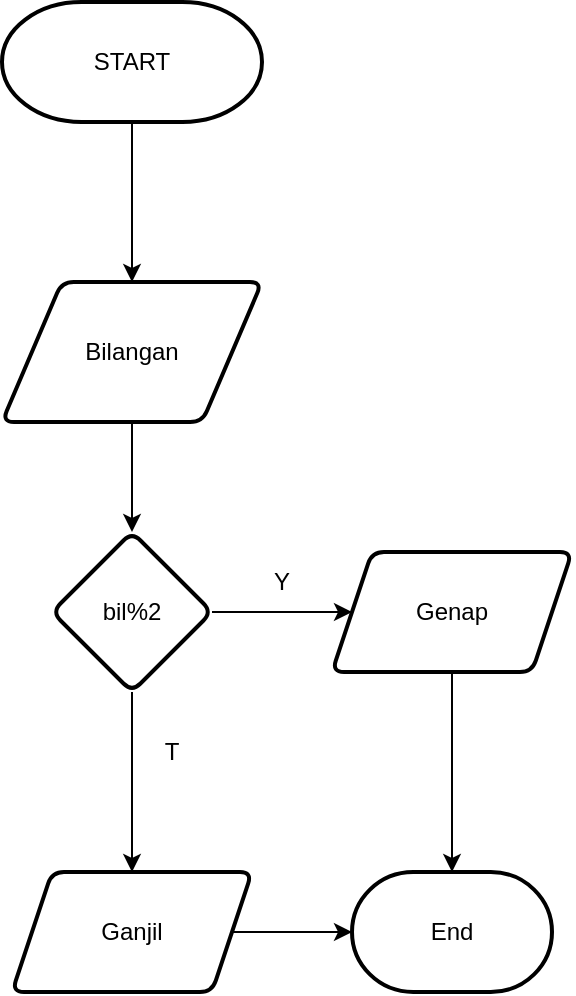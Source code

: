 <mxfile version="22.0.4" type="github">
  <diagram name="Page-1" id="9lQBd2OvJCyjUQLKoDgs">
    <mxGraphModel dx="880" dy="425" grid="1" gridSize="10" guides="1" tooltips="1" connect="1" arrows="1" fold="1" page="1" pageScale="1" pageWidth="850" pageHeight="1100" math="0" shadow="0">
      <root>
        <mxCell id="0" />
        <mxCell id="1" parent="0" />
        <mxCell id="gf9yk-FQWGIwGUVHc3CC-17" value="" style="edgeStyle=orthogonalEdgeStyle;rounded=0;orthogonalLoop=1;jettySize=auto;html=1;" parent="1" source="gf9yk-FQWGIwGUVHc3CC-1" target="gf9yk-FQWGIwGUVHc3CC-2" edge="1">
          <mxGeometry relative="1" as="geometry" />
        </mxCell>
        <mxCell id="gf9yk-FQWGIwGUVHc3CC-1" value="START" style="strokeWidth=2;html=1;shape=mxgraph.flowchart.terminator;whiteSpace=wrap;" parent="1" vertex="1">
          <mxGeometry x="370" y="30" width="130" height="60" as="geometry" />
        </mxCell>
        <mxCell id="gf9yk-FQWGIwGUVHc3CC-5" value="" style="edgeStyle=orthogonalEdgeStyle;rounded=0;orthogonalLoop=1;jettySize=auto;html=1;" parent="1" source="gf9yk-FQWGIwGUVHc3CC-2" target="gf9yk-FQWGIwGUVHc3CC-4" edge="1">
          <mxGeometry relative="1" as="geometry" />
        </mxCell>
        <mxCell id="gf9yk-FQWGIwGUVHc3CC-2" value="Bilangan" style="shape=parallelogram;html=1;strokeWidth=2;perimeter=parallelogramPerimeter;whiteSpace=wrap;rounded=1;arcSize=12;size=0.23;" parent="1" vertex="1">
          <mxGeometry x="370" y="170" width="130" height="70" as="geometry" />
        </mxCell>
        <mxCell id="gf9yk-FQWGIwGUVHc3CC-7" value="" style="edgeStyle=orthogonalEdgeStyle;rounded=0;orthogonalLoop=1;jettySize=auto;html=1;" parent="1" source="gf9yk-FQWGIwGUVHc3CC-4" target="gf9yk-FQWGIwGUVHc3CC-6" edge="1">
          <mxGeometry relative="1" as="geometry" />
        </mxCell>
        <mxCell id="gf9yk-FQWGIwGUVHc3CC-15" value="" style="edgeStyle=orthogonalEdgeStyle;rounded=0;orthogonalLoop=1;jettySize=auto;html=1;" parent="1" source="gf9yk-FQWGIwGUVHc3CC-4" target="gf9yk-FQWGIwGUVHc3CC-14" edge="1">
          <mxGeometry relative="1" as="geometry" />
        </mxCell>
        <mxCell id="gf9yk-FQWGIwGUVHc3CC-4" value="bil%2" style="rhombus;whiteSpace=wrap;html=1;strokeWidth=2;rounded=1;arcSize=12;" parent="1" vertex="1">
          <mxGeometry x="395" y="295" width="80" height="80" as="geometry" />
        </mxCell>
        <mxCell id="gf9yk-FQWGIwGUVHc3CC-21" value="" style="edgeStyle=orthogonalEdgeStyle;rounded=0;orthogonalLoop=1;jettySize=auto;html=1;" parent="1" source="gf9yk-FQWGIwGUVHc3CC-6" target="gf9yk-FQWGIwGUVHc3CC-18" edge="1">
          <mxGeometry relative="1" as="geometry" />
        </mxCell>
        <mxCell id="gf9yk-FQWGIwGUVHc3CC-6" value="Genap" style="shape=parallelogram;perimeter=parallelogramPerimeter;whiteSpace=wrap;html=1;fixedSize=1;strokeWidth=2;rounded=1;arcSize=12;" parent="1" vertex="1">
          <mxGeometry x="535" y="305" width="120" height="60" as="geometry" />
        </mxCell>
        <mxCell id="gf9yk-FQWGIwGUVHc3CC-20" value="" style="edgeStyle=orthogonalEdgeStyle;rounded=0;orthogonalLoop=1;jettySize=auto;html=1;" parent="1" source="gf9yk-FQWGIwGUVHc3CC-14" target="gf9yk-FQWGIwGUVHc3CC-18" edge="1">
          <mxGeometry relative="1" as="geometry" />
        </mxCell>
        <mxCell id="gf9yk-FQWGIwGUVHc3CC-14" value="Ganjil" style="shape=parallelogram;perimeter=parallelogramPerimeter;whiteSpace=wrap;html=1;fixedSize=1;strokeWidth=2;rounded=1;arcSize=12;" parent="1" vertex="1">
          <mxGeometry x="375" y="465" width="120" height="60" as="geometry" />
        </mxCell>
        <mxCell id="gf9yk-FQWGIwGUVHc3CC-18" value="End" style="strokeWidth=2;html=1;shape=mxgraph.flowchart.terminator;whiteSpace=wrap;" parent="1" vertex="1">
          <mxGeometry x="545" y="465" width="100" height="60" as="geometry" />
        </mxCell>
        <mxCell id="gf9yk-FQWGIwGUVHc3CC-22" value="Y" style="text;strokeColor=none;align=center;fillColor=none;html=1;verticalAlign=middle;whiteSpace=wrap;rounded=0;" parent="1" vertex="1">
          <mxGeometry x="480" y="305" width="60" height="30" as="geometry" />
        </mxCell>
        <mxCell id="gf9yk-FQWGIwGUVHc3CC-23" value="T" style="text;strokeColor=none;align=center;fillColor=none;html=1;verticalAlign=middle;whiteSpace=wrap;rounded=0;" parent="1" vertex="1">
          <mxGeometry x="425" y="390" width="60" height="30" as="geometry" />
        </mxCell>
      </root>
    </mxGraphModel>
  </diagram>
</mxfile>
